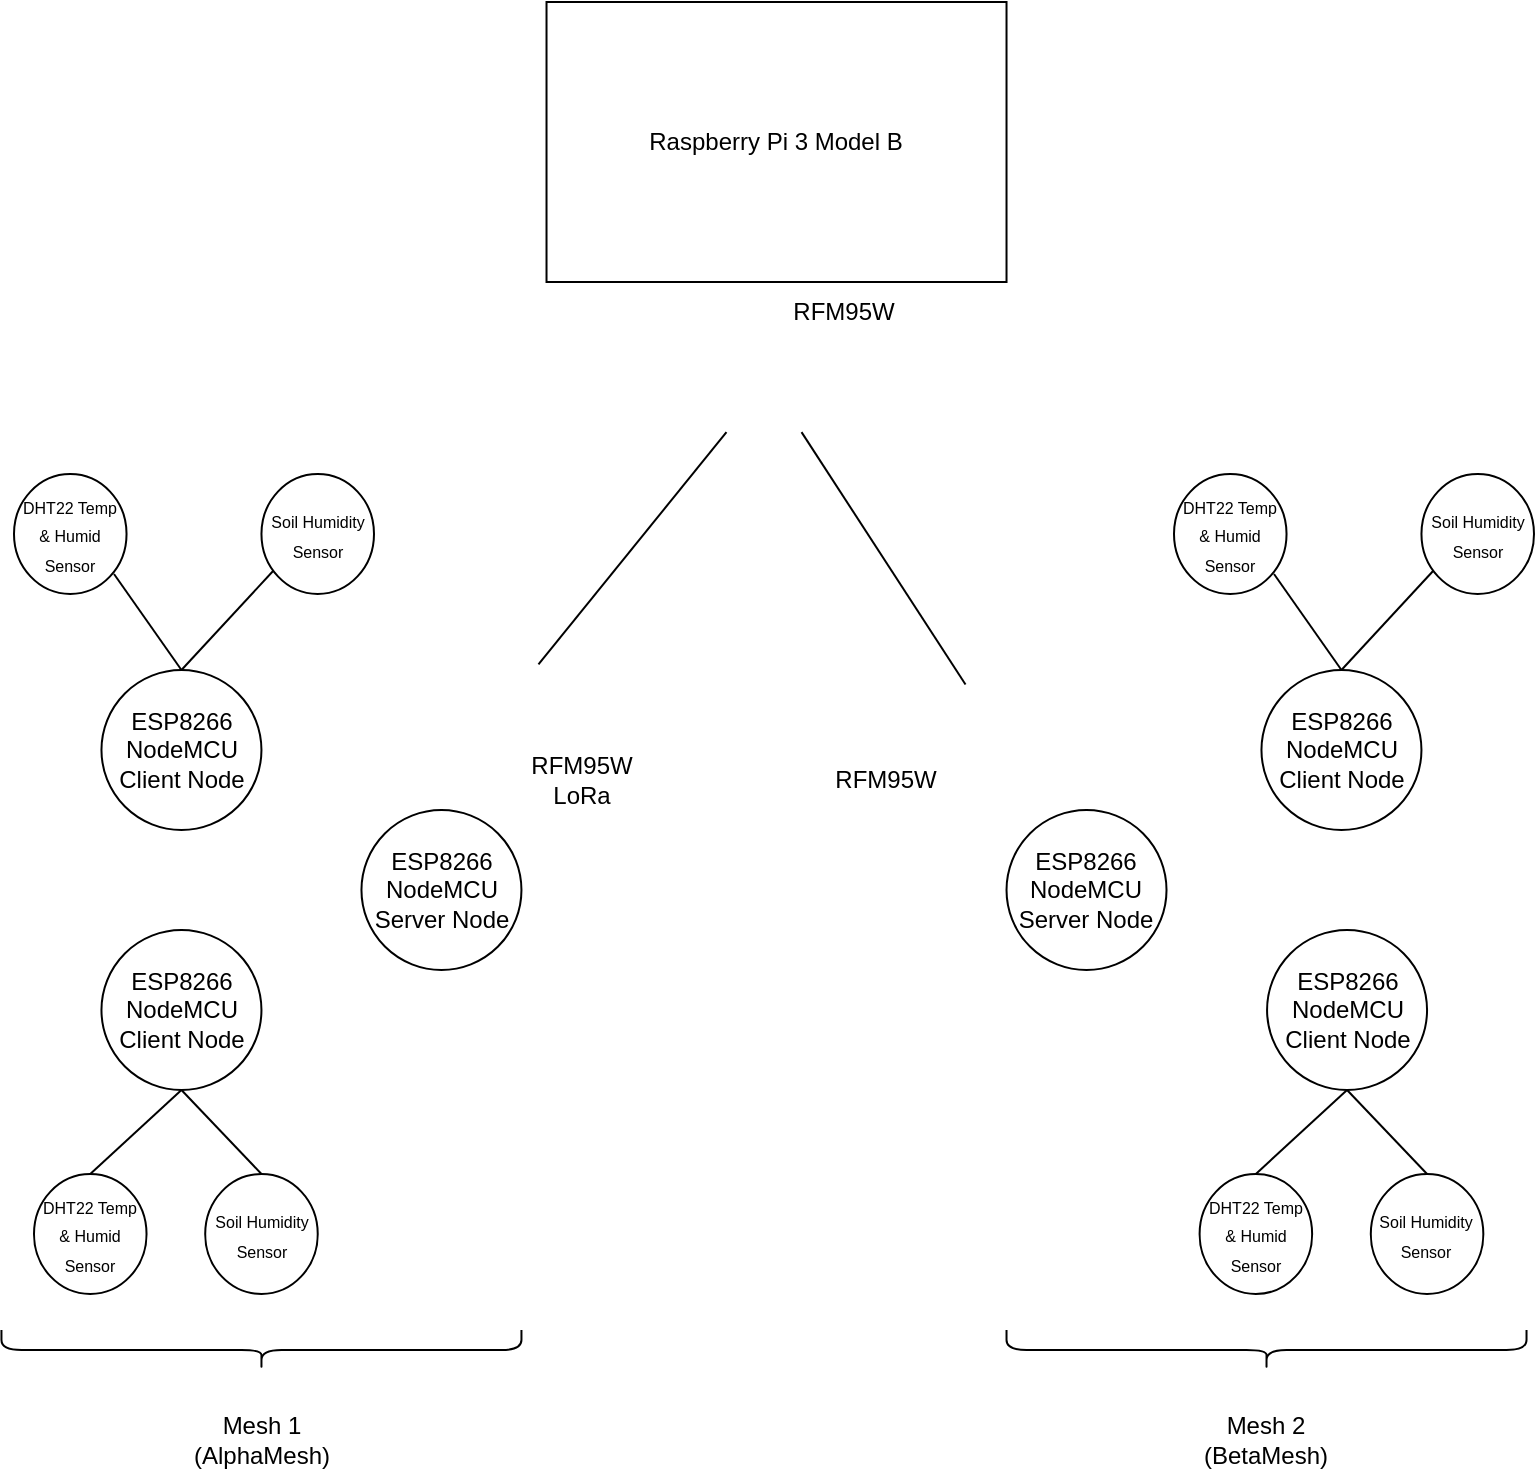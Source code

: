 <mxfile version="16.2.6" type="github">
  <diagram id="2j9tihJcWGmogORtZLfm" name="Page-1">
    <mxGraphModel dx="1065" dy="476" grid="1" gridSize="10" guides="1" tooltips="1" connect="1" arrows="1" fold="1" page="1" pageScale="1" pageWidth="850" pageHeight="1100" math="0" shadow="0">
      <root>
        <mxCell id="0" />
        <mxCell id="1" parent="0" />
        <mxCell id="FCE10W5ZX_m4McsUhyiG-1" value="ESP8266&lt;br&gt;NodeMCU&lt;br&gt;Client Node" style="ellipse;whiteSpace=wrap;html=1;aspect=fixed;" vertex="1" parent="1">
          <mxGeometry x="83.73" y="638" width="80" height="80" as="geometry" />
        </mxCell>
        <mxCell id="FCE10W5ZX_m4McsUhyiG-3" value="ESP8266&lt;br&gt;NodeMCU&lt;br&gt;Server Node" style="ellipse;whiteSpace=wrap;html=1;aspect=fixed;fillColor=none;" vertex="1" parent="1">
          <mxGeometry x="213.73" y="578" width="80" height="80" as="geometry" />
        </mxCell>
        <mxCell id="FCE10W5ZX_m4McsUhyiG-4" value="" style="shape=curlyBracket;whiteSpace=wrap;html=1;rounded=1;flipH=1;fillColor=none;rotation=90;" vertex="1" parent="1">
          <mxGeometry x="153.73" y="718" width="20" height="260" as="geometry" />
        </mxCell>
        <mxCell id="FCE10W5ZX_m4McsUhyiG-5" value="Mesh 1 (AlphaMesh)" style="text;html=1;strokeColor=none;fillColor=none;align=center;verticalAlign=middle;whiteSpace=wrap;rounded=0;" vertex="1" parent="1">
          <mxGeometry x="133.73" y="878" width="60" height="30" as="geometry" />
        </mxCell>
        <mxCell id="FCE10W5ZX_m4McsUhyiG-13" value="ESP8266&lt;br&gt;NodeMCU&lt;br&gt;Server Node" style="ellipse;whiteSpace=wrap;html=1;aspect=fixed;fillColor=none;" vertex="1" parent="1">
          <mxGeometry x="536.26" y="578" width="80" height="80" as="geometry" />
        </mxCell>
        <mxCell id="FCE10W5ZX_m4McsUhyiG-14" value="" style="shape=curlyBracket;whiteSpace=wrap;html=1;rounded=1;flipH=1;fillColor=none;rotation=90;" vertex="1" parent="1">
          <mxGeometry x="656.26" y="718" width="20" height="260" as="geometry" />
        </mxCell>
        <mxCell id="FCE10W5ZX_m4McsUhyiG-15" value="Mesh 2 (BetaMesh)" style="text;html=1;strokeColor=none;fillColor=none;align=center;verticalAlign=middle;whiteSpace=wrap;rounded=0;" vertex="1" parent="1">
          <mxGeometry x="636.26" y="878" width="60" height="30" as="geometry" />
        </mxCell>
        <mxCell id="FCE10W5ZX_m4McsUhyiG-16" value="" style="shape=image;html=1;verticalAlign=top;verticalLabelPosition=bottom;labelBackgroundColor=#ffffff;imageAspect=0;aspect=fixed;image=https://cdn1.iconfinder.com/data/icons/computer-hardware-glyphs-vol-2/52/signal__device__technology__radar__satellite__antenna__tower-128.png;fillColor=none;rotation=-30;" vertex="1" parent="1">
          <mxGeometry x="496.26" y="510" width="78" height="78" as="geometry" />
        </mxCell>
        <mxCell id="FCE10W5ZX_m4McsUhyiG-17" value="" style="shape=image;html=1;verticalAlign=top;verticalLabelPosition=bottom;labelBackgroundColor=#ffffff;imageAspect=0;aspect=fixed;image=https://cdn1.iconfinder.com/data/icons/computer-hardware-glyphs-vol-2/52/signal__device__technology__radar__satellite__antenna__tower-128.png;fillColor=none;rotation=30;" vertex="1" parent="1">
          <mxGeometry x="243.73" y="500" width="78" height="78" as="geometry" />
        </mxCell>
        <mxCell id="FCE10W5ZX_m4McsUhyiG-18" value="RFM95W&lt;br&gt;" style="text;html=1;strokeColor=none;fillColor=none;align=center;verticalAlign=middle;whiteSpace=wrap;rounded=0;" vertex="1" parent="1">
          <mxGeometry x="446.26" y="548" width="60" height="30" as="geometry" />
        </mxCell>
        <mxCell id="FCE10W5ZX_m4McsUhyiG-20" value="RFM95W&lt;br&gt;LoRa" style="text;html=1;strokeColor=none;fillColor=none;align=center;verticalAlign=middle;whiteSpace=wrap;rounded=0;" vertex="1" parent="1">
          <mxGeometry x="293.73" y="548" width="60" height="30" as="geometry" />
        </mxCell>
        <mxCell id="3kGpmjO33P2lQRk3DPsD-5" value="Raspberry Pi 3 Model B" style="rounded=0;whiteSpace=wrap;html=1;rotation=0;" vertex="1" parent="1">
          <mxGeometry x="306.26" y="174" width="230" height="140" as="geometry" />
        </mxCell>
        <mxCell id="3kGpmjO33P2lQRk3DPsD-6" value="RFM95W&lt;br&gt;" style="text;html=1;strokeColor=none;fillColor=none;align=center;verticalAlign=middle;whiteSpace=wrap;rounded=0;" vertex="1" parent="1">
          <mxGeometry x="425" y="314" width="60" height="30" as="geometry" />
        </mxCell>
        <mxCell id="3kGpmjO33P2lQRk3DPsD-7" value="" style="shape=image;html=1;verticalAlign=top;verticalLabelPosition=bottom;labelBackgroundColor=#ffffff;imageAspect=0;aspect=fixed;image=https://cdn1.iconfinder.com/data/icons/computer-hardware-glyphs-vol-2/52/signal__device__technology__radar__satellite__antenna__tower-128.png;fillColor=none;rotation=-180;" vertex="1" parent="1">
          <mxGeometry x="377.46" y="314" width="75.07" height="75.07" as="geometry" />
        </mxCell>
        <mxCell id="FCE10W5ZX_m4McsUhyiG-21" value="" style="endArrow=none;html=1;rounded=0;entryX=0.25;entryY=0;entryDx=0;entryDy=0;exitX=0.5;exitY=0;exitDx=0;exitDy=0;" edge="1" parent="1" source="FCE10W5ZX_m4McsUhyiG-16" target="3kGpmjO33P2lQRk3DPsD-7">
          <mxGeometry width="50" height="50" relative="1" as="geometry">
            <mxPoint x="510" y="510" as="sourcePoint" />
            <mxPoint x="440" y="410" as="targetPoint" />
          </mxGeometry>
        </mxCell>
        <mxCell id="3kGpmjO33P2lQRk3DPsD-9" value="" style="endArrow=none;html=1;rounded=0;entryX=0.5;entryY=1;entryDx=0;entryDy=0;exitX=0.5;exitY=0;exitDx=0;exitDy=0;" edge="1" parent="1" source="3kGpmjO33P2lQRk3DPsD-22" target="FCE10W5ZX_m4McsUhyiG-1">
          <mxGeometry width="50" height="50" relative="1" as="geometry">
            <mxPoint x="70" y="768" as="sourcePoint" />
            <mxPoint x="110" y="718" as="targetPoint" />
            <Array as="points" />
          </mxGeometry>
        </mxCell>
        <mxCell id="FCE10W5ZX_m4McsUhyiG-22" value="" style="endArrow=none;html=1;rounded=0;exitX=0.5;exitY=0;exitDx=0;exitDy=0;entryX=0.75;entryY=0;entryDx=0;entryDy=0;" edge="1" parent="1" source="FCE10W5ZX_m4McsUhyiG-17" target="3kGpmjO33P2lQRk3DPsD-7">
          <mxGeometry width="50" height="50" relative="1" as="geometry">
            <mxPoint x="320" y="490" as="sourcePoint" />
            <mxPoint x="410" y="400" as="targetPoint" />
          </mxGeometry>
        </mxCell>
        <mxCell id="3kGpmjO33P2lQRk3DPsD-15" value="ESP8266&lt;br&gt;NodeMCU&lt;br&gt;Client Node" style="ellipse;whiteSpace=wrap;html=1;aspect=fixed;" vertex="1" parent="1">
          <mxGeometry x="663.73" y="508" width="80" height="80" as="geometry" />
        </mxCell>
        <mxCell id="3kGpmjO33P2lQRk3DPsD-16" value="" style="endArrow=none;html=1;rounded=0;entryX=0.5;entryY=0;entryDx=0;entryDy=0;" edge="1" parent="1" target="3kGpmjO33P2lQRk3DPsD-15">
          <mxGeometry width="50" height="50" relative="1" as="geometry">
            <mxPoint x="670" y="460" as="sourcePoint" />
            <mxPoint x="710" y="508" as="targetPoint" />
          </mxGeometry>
        </mxCell>
        <mxCell id="3kGpmjO33P2lQRk3DPsD-17" value="" style="endArrow=none;html=1;rounded=0;exitX=0.5;exitY=0;exitDx=0;exitDy=0;" edge="1" parent="1" source="3kGpmjO33P2lQRk3DPsD-15">
          <mxGeometry width="50" height="50" relative="1" as="geometry">
            <mxPoint x="710" y="508" as="sourcePoint" />
            <mxPoint x="750" y="458" as="targetPoint" />
          </mxGeometry>
        </mxCell>
        <mxCell id="3kGpmjO33P2lQRk3DPsD-18" value="&lt;font style=&quot;font-size: 8px&quot;&gt;DHT22 Temp &amp;amp; Humid Sensor&lt;/font&gt;" style="ellipse;whiteSpace=wrap;html=1;" vertex="1" parent="1">
          <mxGeometry x="620" y="410" width="56.27" height="60" as="geometry" />
        </mxCell>
        <mxCell id="3kGpmjO33P2lQRk3DPsD-19" value="&lt;font style=&quot;font-size: 8px&quot;&gt;Soil Humidity Sensor&lt;/font&gt;" style="ellipse;whiteSpace=wrap;html=1;" vertex="1" parent="1">
          <mxGeometry x="743.73" y="410" width="56.27" height="60" as="geometry" />
        </mxCell>
        <mxCell id="3kGpmjO33P2lQRk3DPsD-22" value="&lt;font style=&quot;font-size: 8px&quot;&gt;DHT22 Temp &amp;amp; Humid Sensor&lt;/font&gt;" style="ellipse;whiteSpace=wrap;html=1;" vertex="1" parent="1">
          <mxGeometry x="50.0" y="760" width="56.27" height="60" as="geometry" />
        </mxCell>
        <mxCell id="3kGpmjO33P2lQRk3DPsD-23" value="&lt;font style=&quot;font-size: 8px&quot;&gt;Soil Humidity Sensor&lt;/font&gt;" style="ellipse;whiteSpace=wrap;html=1;" vertex="1" parent="1">
          <mxGeometry x="135.6" y="760" width="56.27" height="60" as="geometry" />
        </mxCell>
        <mxCell id="3kGpmjO33P2lQRk3DPsD-24" value="" style="endArrow=none;html=1;rounded=0;entryX=0.5;entryY=0;entryDx=0;entryDy=0;exitX=0.5;exitY=1;exitDx=0;exitDy=0;" edge="1" parent="1" source="FCE10W5ZX_m4McsUhyiG-1" target="3kGpmjO33P2lQRk3DPsD-23">
          <mxGeometry width="50" height="50" relative="1" as="geometry">
            <mxPoint x="133.73" y="718" as="sourcePoint" />
            <mxPoint x="170" y="760" as="targetPoint" />
          </mxGeometry>
        </mxCell>
        <mxCell id="3kGpmjO33P2lQRk3DPsD-28" value="ESP8266&lt;br&gt;NodeMCU&lt;br&gt;Client Node" style="ellipse;whiteSpace=wrap;html=1;aspect=fixed;" vertex="1" parent="1">
          <mxGeometry x="666.53" y="638" width="80" height="80" as="geometry" />
        </mxCell>
        <mxCell id="3kGpmjO33P2lQRk3DPsD-29" value="" style="endArrow=none;html=1;rounded=0;entryX=0.5;entryY=1;entryDx=0;entryDy=0;exitX=0.5;exitY=0;exitDx=0;exitDy=0;" edge="1" parent="1" source="3kGpmjO33P2lQRk3DPsD-30" target="3kGpmjO33P2lQRk3DPsD-28">
          <mxGeometry width="50" height="50" relative="1" as="geometry">
            <mxPoint x="652.8" y="768" as="sourcePoint" />
            <mxPoint x="692.8" y="718" as="targetPoint" />
            <Array as="points" />
          </mxGeometry>
        </mxCell>
        <mxCell id="3kGpmjO33P2lQRk3DPsD-30" value="&lt;font style=&quot;font-size: 8px&quot;&gt;DHT22 Temp &amp;amp; Humid Sensor&lt;/font&gt;" style="ellipse;whiteSpace=wrap;html=1;" vertex="1" parent="1">
          <mxGeometry x="632.8" y="760" width="56.27" height="60" as="geometry" />
        </mxCell>
        <mxCell id="3kGpmjO33P2lQRk3DPsD-31" value="&lt;font style=&quot;font-size: 8px&quot;&gt;Soil Humidity Sensor&lt;/font&gt;" style="ellipse;whiteSpace=wrap;html=1;" vertex="1" parent="1">
          <mxGeometry x="718.4" y="760" width="56.27" height="60" as="geometry" />
        </mxCell>
        <mxCell id="3kGpmjO33P2lQRk3DPsD-32" value="" style="endArrow=none;html=1;rounded=0;entryX=0.5;entryY=0;entryDx=0;entryDy=0;exitX=0.5;exitY=1;exitDx=0;exitDy=0;" edge="1" parent="1" source="3kGpmjO33P2lQRk3DPsD-28" target="3kGpmjO33P2lQRk3DPsD-31">
          <mxGeometry width="50" height="50" relative="1" as="geometry">
            <mxPoint x="716.53" y="718" as="sourcePoint" />
            <mxPoint x="752.8" y="760" as="targetPoint" />
          </mxGeometry>
        </mxCell>
        <mxCell id="3kGpmjO33P2lQRk3DPsD-33" value="ESP8266&lt;br&gt;NodeMCU&lt;br&gt;Client Node" style="ellipse;whiteSpace=wrap;html=1;aspect=fixed;" vertex="1" parent="1">
          <mxGeometry x="83.73" y="508" width="80" height="80" as="geometry" />
        </mxCell>
        <mxCell id="3kGpmjO33P2lQRk3DPsD-34" value="" style="endArrow=none;html=1;rounded=0;entryX=0.5;entryY=0;entryDx=0;entryDy=0;" edge="1" parent="1" target="3kGpmjO33P2lQRk3DPsD-33">
          <mxGeometry width="50" height="50" relative="1" as="geometry">
            <mxPoint x="90.0" y="460.0" as="sourcePoint" />
            <mxPoint x="130.0" y="508" as="targetPoint" />
          </mxGeometry>
        </mxCell>
        <mxCell id="3kGpmjO33P2lQRk3DPsD-35" value="" style="endArrow=none;html=1;rounded=0;exitX=0.5;exitY=0;exitDx=0;exitDy=0;" edge="1" parent="1" source="3kGpmjO33P2lQRk3DPsD-33">
          <mxGeometry width="50" height="50" relative="1" as="geometry">
            <mxPoint x="130.0" y="508" as="sourcePoint" />
            <mxPoint x="170.0" y="458" as="targetPoint" />
          </mxGeometry>
        </mxCell>
        <mxCell id="3kGpmjO33P2lQRk3DPsD-36" value="&lt;font style=&quot;font-size: 8px&quot;&gt;DHT22 Temp &amp;amp; Humid Sensor&lt;/font&gt;" style="ellipse;whiteSpace=wrap;html=1;" vertex="1" parent="1">
          <mxGeometry x="40.0" y="410" width="56.27" height="60" as="geometry" />
        </mxCell>
        <mxCell id="3kGpmjO33P2lQRk3DPsD-37" value="&lt;font style=&quot;font-size: 8px&quot;&gt;Soil Humidity Sensor&lt;/font&gt;" style="ellipse;whiteSpace=wrap;html=1;" vertex="1" parent="1">
          <mxGeometry x="163.73" y="410" width="56.27" height="60" as="geometry" />
        </mxCell>
      </root>
    </mxGraphModel>
  </diagram>
</mxfile>
